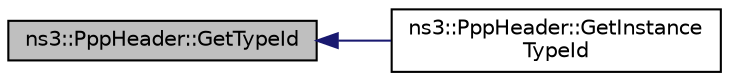 digraph "ns3::PppHeader::GetTypeId"
{
  edge [fontname="Helvetica",fontsize="10",labelfontname="Helvetica",labelfontsize="10"];
  node [fontname="Helvetica",fontsize="10",shape=record];
  rankdir="LR";
  Node1 [label="ns3::PppHeader::GetTypeId",height=0.2,width=0.4,color="black", fillcolor="grey75", style="filled", fontcolor="black"];
  Node1 -> Node2 [dir="back",color="midnightblue",fontsize="10",style="solid"];
  Node2 [label="ns3::PppHeader::GetInstance\lTypeId",height=0.2,width=0.4,color="black", fillcolor="white", style="filled",URL="$d1/db2/classns3_1_1PppHeader.html#aeb3082cf924a1ec4d0e6e21d39469a18",tooltip="Get the TypeId of the instance. "];
}
